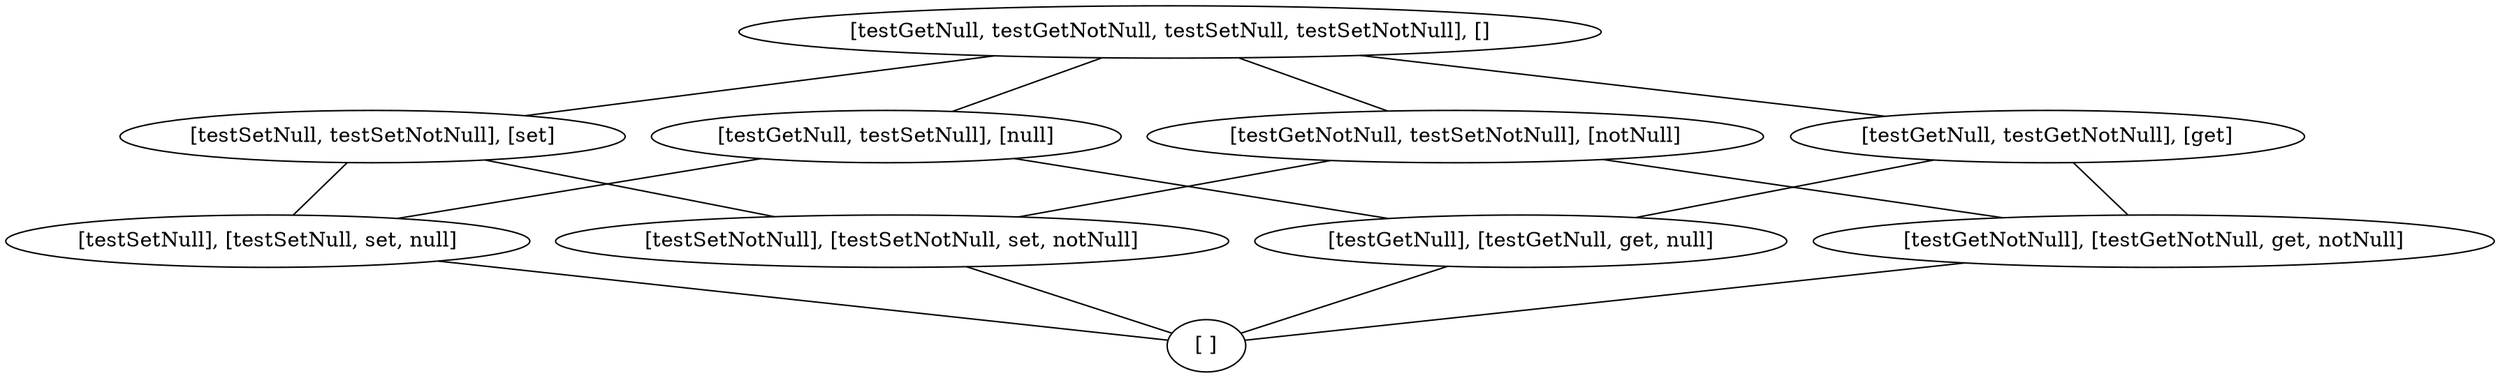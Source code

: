 graph {
//    { rank=same; "testGetNull testGetNotNull testSetNull"}
//    { rank=same; "testGetNull testGetNotNull"; "testGetNull testSetNull"; pink}
//    { rank=same; "testSetNull"; "testGetNull"; "testGetNotNull"}
//    { rank=same; black}

    "[testGetNull, testGetNotNull, testSetNull, testSetNotNull], []" -- "[testGetNull, testGetNotNull], [get]"
    "[testGetNull, testGetNotNull, testSetNull, testSetNotNull], []" -- "[testSetNull, testSetNotNull], [set]"
    "[testGetNull, testGetNotNull, testSetNull, testSetNotNull], []" -- "[testGetNull, testSetNull], [null]"
    "[testGetNull, testGetNotNull, testSetNull, testSetNotNull], []" -- "[testGetNotNull, testSetNotNull], [notNull]"
    "[testSetNull, testSetNotNull], [set]" -- "[testSetNull], [testSetNull, set, null]"
    "[testGetNull, testSetNull], [null]" -- "[testSetNull], [testSetNull, set, null]"
    "[testGetNull, testGetNotNull], [get]" -- "[testGetNotNull], [testGetNotNull, get, notNull]"
    "[testGetNotNull, testSetNotNull], [notNull]" -- "[testGetNotNull], [testGetNotNull, get, notNull]"
    "[testSetNull, testSetNotNull], [set]" -- "[testSetNotNull], [testSetNotNull, set, notNull]"
    "[testGetNotNull, testSetNotNull], [notNull]" -- "[testSetNotNull], [testSetNotNull, set, notNull]"
    "[testGetNull, testGetNotNull], [get]" -- "[testGetNull], [testGetNull, get, null]"
    "[testGetNull, testSetNull], [null]" -- "[testGetNull], [testGetNull, get, null]"
    "[testGetNull], [testGetNull, get, null]" -- "[ ]"
    "[testSetNull], [testSetNull, set, null]" -- "[ ]"
    "[testSetNotNull], [testSetNotNull, set, notNull]" -- "[ ]"
    "[testGetNotNull], [testGetNotNull, get, notNull]" -- "[ ]"

}